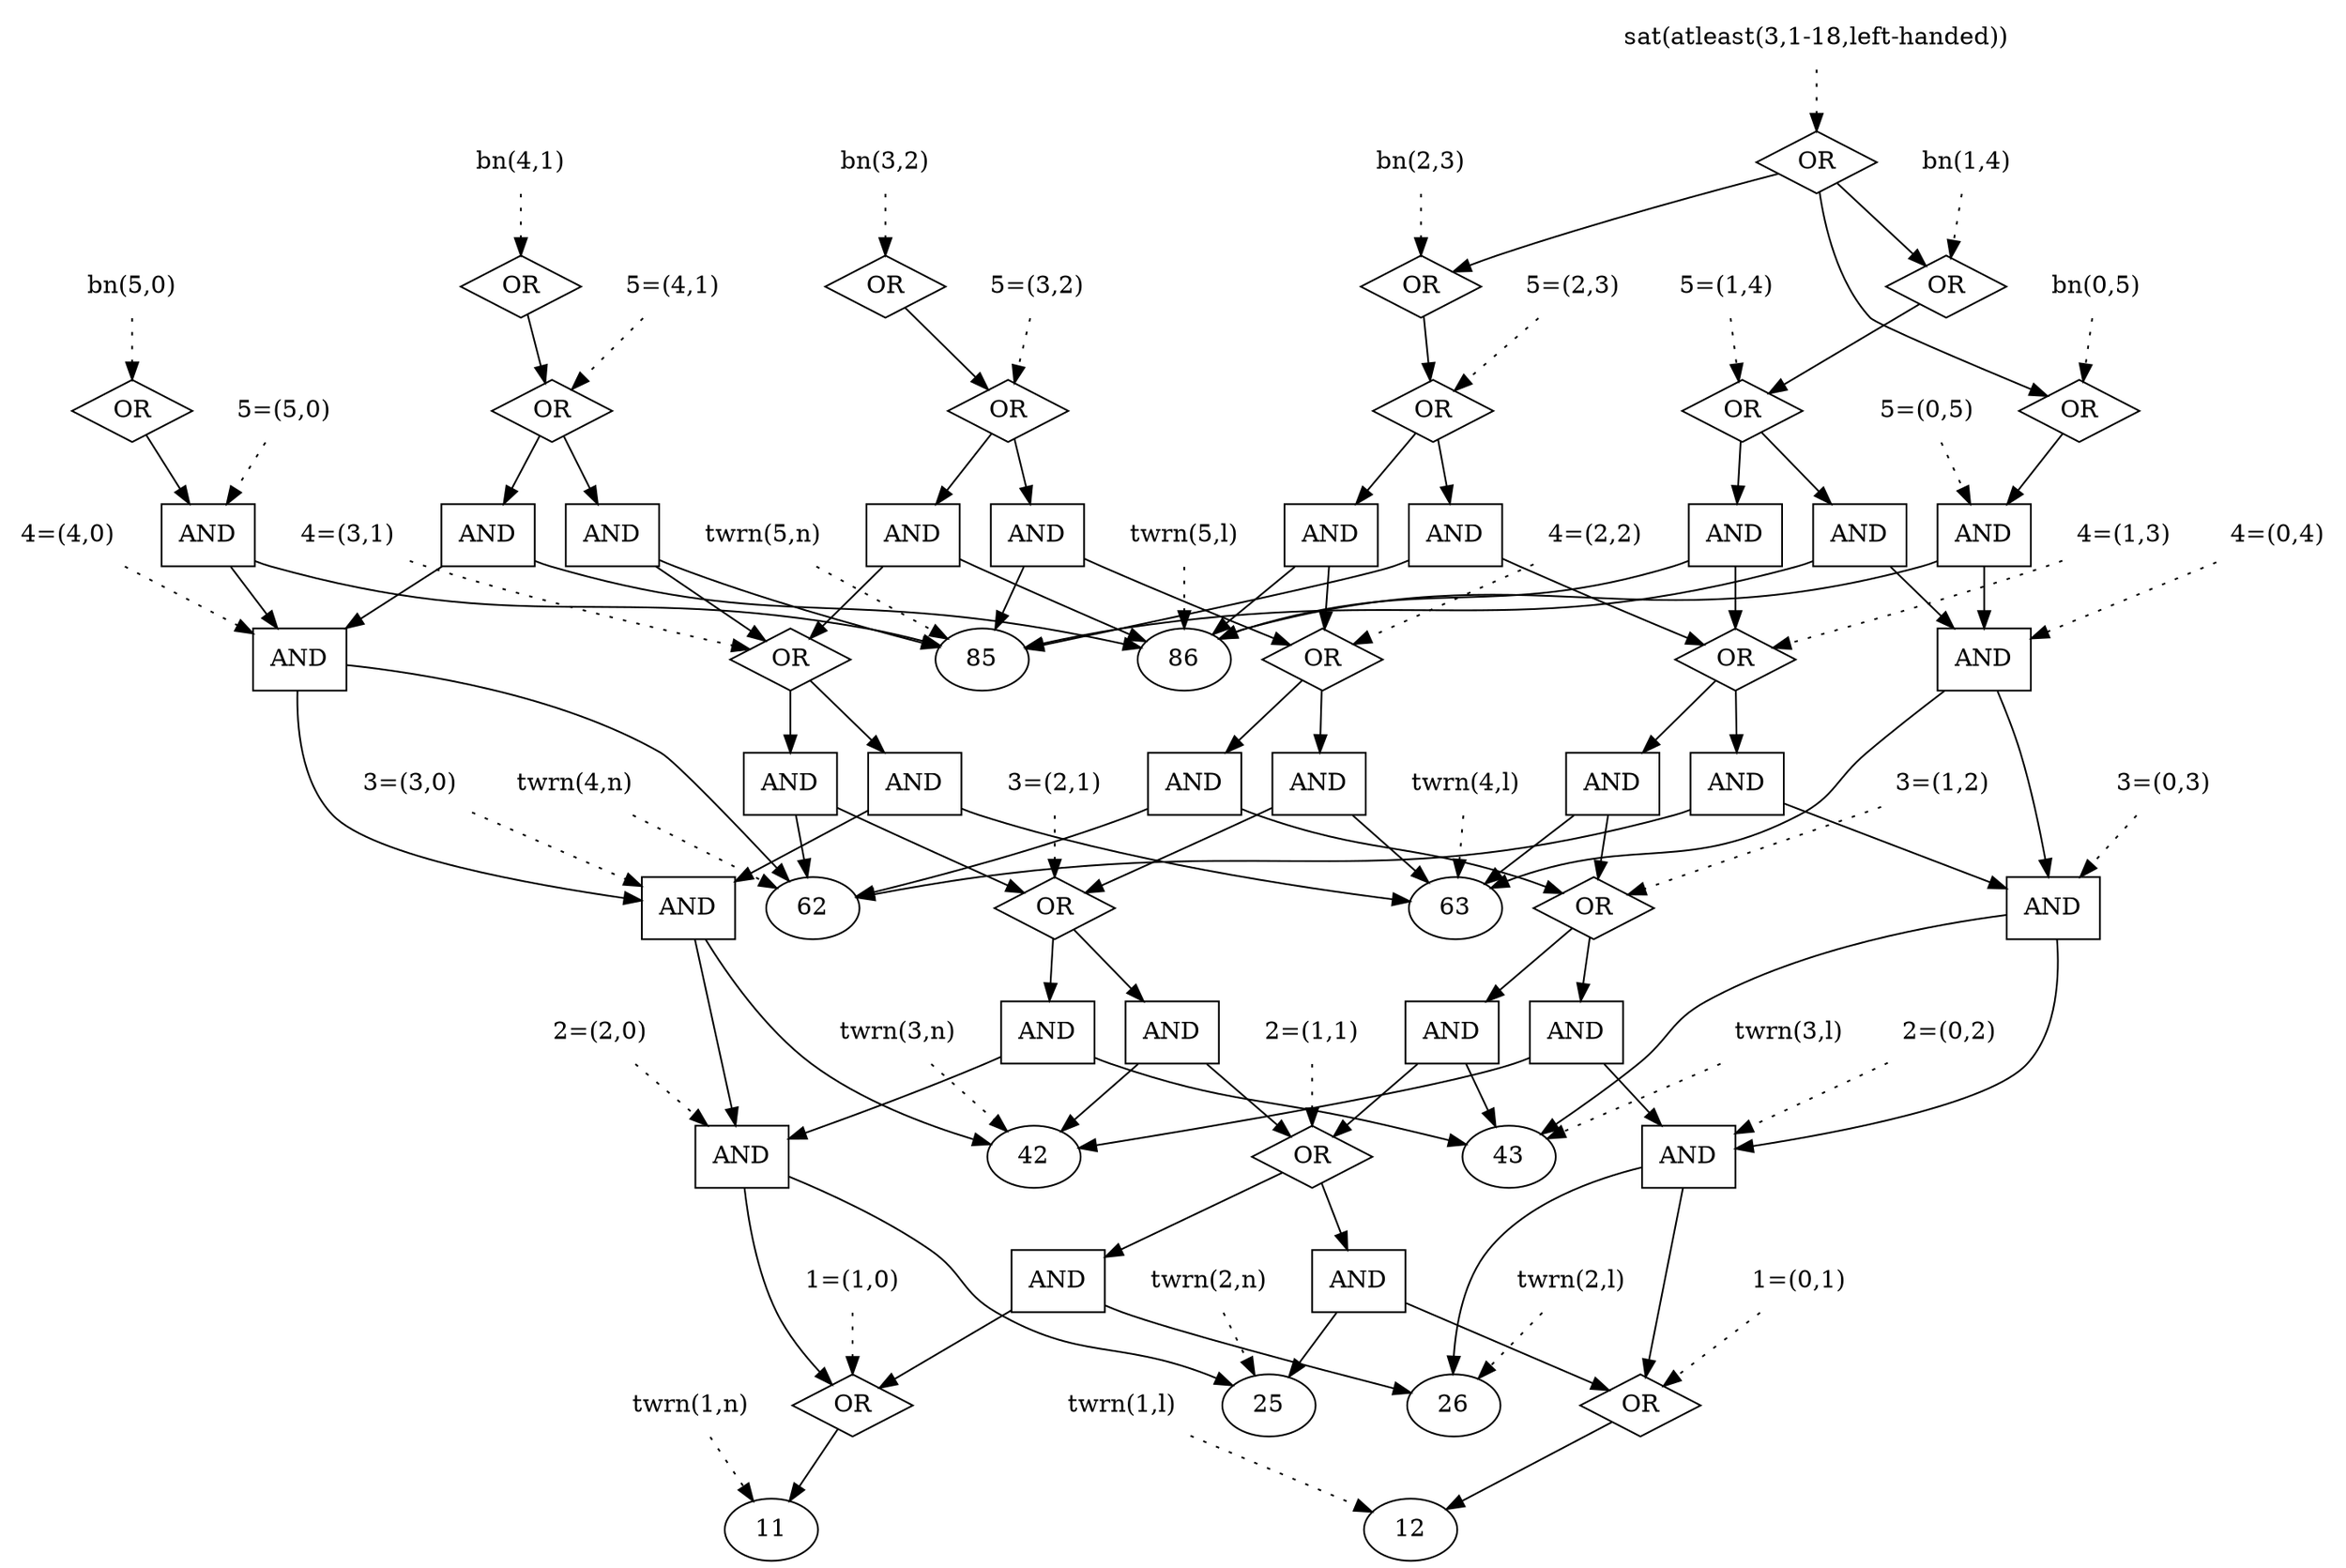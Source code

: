 digraph GP {
13 [label="OR", shape="diamond", style="filled", fillcolor="white"];
 13 -> 11;
14 [label="OR", shape="diamond", style="filled", fillcolor="white"];
 14 -> 12;
27 [label="AND", shape="box", style="filled", fillcolor="white"];
27 -> 13;
27 -> 25;
28 [label="AND", shape="box", style="filled", fillcolor="white"];
28 -> 13;
28 -> 26;
29 [label="AND", shape="box", style="filled", fillcolor="white"];
29 -> 14;
29 -> 25;
30 [label="AND", shape="box", style="filled", fillcolor="white"];
30 -> 14;
30 -> 26;
31 [label="OR", shape="diamond", style="filled", fillcolor="white"];
 31 -> 28;
31 -> 29;
44 [label="AND", shape="box", style="filled", fillcolor="white"];
44 -> 27;
44 -> 42;
45 [label="AND", shape="box", style="filled", fillcolor="white"];
45 -> 27;
45 -> 43;
46 [label="AND", shape="box", style="filled", fillcolor="white"];
46 -> 31;
46 -> 42;
47 [label="AND", shape="box", style="filled", fillcolor="white"];
47 -> 31;
47 -> 43;
48 [label="AND", shape="box", style="filled", fillcolor="white"];
48 -> 30;
48 -> 42;
49 [label="AND", shape="box", style="filled", fillcolor="white"];
49 -> 30;
49 -> 43;
50 [label="OR", shape="diamond", style="filled", fillcolor="white"];
 50 -> 45;
50 -> 46;
51 [label="OR", shape="diamond", style="filled", fillcolor="white"];
 51 -> 47;
51 -> 48;
64 [label="AND", shape="box", style="filled", fillcolor="white"];
64 -> 44;
64 -> 62;
65 [label="AND", shape="box", style="filled", fillcolor="white"];
65 -> 44;
65 -> 63;
66 [label="AND", shape="box", style="filled", fillcolor="white"];
66 -> 50;
66 -> 62;
67 [label="AND", shape="box", style="filled", fillcolor="white"];
67 -> 50;
67 -> 63;
68 [label="AND", shape="box", style="filled", fillcolor="white"];
68 -> 51;
68 -> 62;
69 [label="AND", shape="box", style="filled", fillcolor="white"];
69 -> 51;
69 -> 63;
70 [label="AND", shape="box", style="filled", fillcolor="white"];
70 -> 49;
70 -> 62;
71 [label="AND", shape="box", style="filled", fillcolor="white"];
71 -> 49;
71 -> 63;
72 [label="OR", shape="diamond", style="filled", fillcolor="white"];
 72 -> 65;
72 -> 66;
73 [label="OR", shape="diamond", style="filled", fillcolor="white"];
 73 -> 67;
73 -> 68;
74 [label="OR", shape="diamond", style="filled", fillcolor="white"];
 74 -> 69;
74 -> 70;
87 [label="AND", shape="box", style="filled", fillcolor="white"];
87 -> 64;
87 -> 85;
88 [label="AND", shape="box", style="filled", fillcolor="white"];
88 -> 64;
88 -> 86;
89 [label="AND", shape="box", style="filled", fillcolor="white"];
89 -> 72;
89 -> 85;
90 [label="AND", shape="box", style="filled", fillcolor="white"];
90 -> 72;
90 -> 86;
91 [label="AND", shape="box", style="filled", fillcolor="white"];
91 -> 73;
91 -> 85;
92 [label="AND", shape="box", style="filled", fillcolor="white"];
92 -> 73;
92 -> 86;
93 [label="AND", shape="box", style="filled", fillcolor="white"];
93 -> 74;
93 -> 85;
94 [label="AND", shape="box", style="filled", fillcolor="white"];
94 -> 74;
94 -> 86;
95 [label="AND", shape="box", style="filled", fillcolor="white"];
95 -> 71;
95 -> 85;
96 [label="AND", shape="box", style="filled", fillcolor="white"];
96 -> 71;
96 -> 86;
97 [label="OR", shape="diamond", style="filled", fillcolor="white"];
 97 -> 88;
97 -> 89;
98 [label="OR", shape="diamond", style="filled", fillcolor="white"];
 98 -> 90;
98 -> 91;
99 [label="OR", shape="diamond", style="filled", fillcolor="white"];
 99 -> 92;
99 -> 93;
100 [label="OR", shape="diamond", style="filled", fillcolor="white"];
 100 -> 94;
100 -> 95;
101 [label="OR", shape="diamond", style="filled", fillcolor="white"];
 101 -> 87;
102 [label="OR", shape="diamond", style="filled", fillcolor="white"];
 102 -> 97;
103 [label="OR", shape="diamond", style="filled", fillcolor="white"];
 103 -> 98;
104 [label="OR", shape="diamond", style="filled", fillcolor="white"];
 104 -> 99;
105 [label="OR", shape="diamond", style="filled", fillcolor="white"];
 105 -> 100;
106 [label="OR", shape="diamond", style="filled", fillcolor="white"];
 106 -> 96;
107 [label="OR", shape="diamond", style="filled", fillcolor="white"];
 107 -> 104;
107 -> 105;
107 -> 106;

q_1 [ label="5=(5,0)", shape="plaintext" ];
q_1 -> 87 [style="dotted" ];
q_2 [ label="twrn(2,n)", shape="plaintext" ];
q_2 -> 25 [style="dotted" ];
q_4 [ label="1=(1,0)", shape="plaintext" ];
q_4 -> 13 [style="dotted" ];
q_5 [ label="3=(2,1)", shape="plaintext" ];
q_5 -> 50 [style="dotted" ];
q_6 [ label="5=(1,4)", shape="plaintext" ];
q_6 -> 100 [style="dotted" ];

q_8 [ label="bn(2,3)", shape="plaintext" ];
q_8 -> 104 [style="dotted" ];
q_9 [ label="3=(3,0)", shape="plaintext" ];
q_9 -> 44 [style="dotted" ];



q_15 [ label="5=(4,1)", shape="plaintext" ];
q_15 -> 97 [style="dotted" ];
q_17 [ label="bn(5,0)", shape="plaintext" ];
q_17 -> 101 [style="dotted" ];
q_18 [ label="4=(1,3)", shape="plaintext" ];
q_18 -> 74 [style="dotted" ];




q_23 [ label="2=(0,2)", shape="plaintext" ];
q_23 -> 30 [style="dotted" ];

q_25 [ label="1=(0,1)", shape="plaintext" ];
q_25 -> 14 [style="dotted" ];



q_30 [ label="twrn(3,n)", shape="plaintext" ];
q_30 -> 42 [style="dotted" ];

q_32 [ label="5=(3,2)", shape="plaintext" ];
q_32 -> 98 [style="dotted" ];

q_34 [ label="bn(0,5)", shape="plaintext" ];
q_34 -> 106 [style="dotted" ];
q_35 [ label="4=(2,2)", shape="plaintext" ];
q_35 -> 73 [style="dotted" ];
q_36 [ label="twrn(5,l)", shape="plaintext" ];
q_36 -> 86 [style="dotted" ];

q_38 [ label="bn(3,2)", shape="plaintext" ];
q_38 -> 103 [style="dotted" ];

q_41 [ label="twrn(4,l)", shape="plaintext" ];
q_41 -> 63 [style="dotted" ];
q_42 [ label="3=(0,3)", shape="plaintext" ];
q_42 -> 49 [style="dotted" ];


q_45 [ label="twrn(5,n)", shape="plaintext" ];
q_45 -> 85 [style="dotted" ];
q_46 [ label="5=(0,5)", shape="plaintext" ];
q_46 -> 96 [style="dotted" ];


q_49 [ label="2=(1,1)", shape="plaintext" ];
q_49 -> 31 [style="dotted" ];



q_53 [ label="twrn(2,l)", shape="plaintext" ];
q_53 -> 26 [style="dotted" ];
q_54 [ label="twrn(3,l)", shape="plaintext" ];
q_54 -> 43 [style="dotted" ];

q_57 [ label="3=(1,2)", shape="plaintext" ];
q_57 -> 51 [style="dotted" ];
q_58 [ label="sat(atleast(3,1-18,left-handed))", shape="plaintext" ];
q_58 -> 107 [style="dotted" ];

q_60 [ label="bn(1,4)", shape="plaintext" ];
q_60 -> 105 [style="dotted" ];




q_67 [ label="bn(4,1)", shape="plaintext" ];
q_67 -> 102 [style="dotted" ];



q_72 [ label="twrn(4,n)", shape="plaintext" ];
q_72 -> 62 [style="dotted" ];
q_73 [ label="4=(4,0)", shape="plaintext" ];
q_73 -> 64 [style="dotted" ];
q_74 [ label="twrn(1,l)", shape="plaintext" ];
q_74 -> 12 [style="dotted" ];

q_76 [ label="4=(0,4)", shape="plaintext" ];
q_76 -> 71 [style="dotted" ];

q_78 [ label="5=(2,3)", shape="plaintext" ];
q_78 -> 99 [style="dotted" ];


q_81 [ label="4=(3,1)", shape="plaintext" ];
q_81 -> 72 [style="dotted" ];
q_82 [ label="twrn(1,n)", shape="plaintext" ];
q_82 -> 11 [style="dotted" ];



q_86 [ label="2=(2,0)", shape="plaintext" ];
q_86 -> 27 [style="dotted" ];
}
